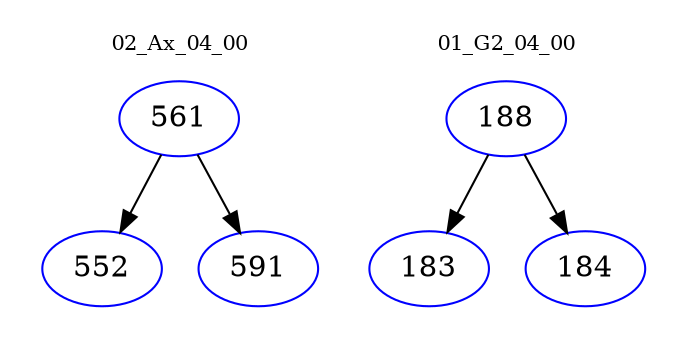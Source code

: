 digraph{
subgraph cluster_0 {
color = white
label = "02_Ax_04_00";
fontsize=10;
T0_561 [label="561", color="blue"]
T0_561 -> T0_552 [color="black"]
T0_552 [label="552", color="blue"]
T0_561 -> T0_591 [color="black"]
T0_591 [label="591", color="blue"]
}
subgraph cluster_1 {
color = white
label = "01_G2_04_00";
fontsize=10;
T1_188 [label="188", color="blue"]
T1_188 -> T1_183 [color="black"]
T1_183 [label="183", color="blue"]
T1_188 -> T1_184 [color="black"]
T1_184 [label="184", color="blue"]
}
}
